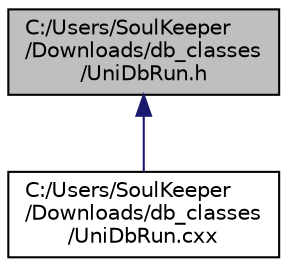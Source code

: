 digraph "C:/Users/SoulKeeper/Downloads/db_classes/UniDbRun.h"
{
  edge [fontname="Helvetica",fontsize="10",labelfontname="Helvetica",labelfontsize="10"];
  node [fontname="Helvetica",fontsize="10",shape=record];
  Node1 [label="C:/Users/SoulKeeper\l/Downloads/db_classes\l/UniDbRun.h",height=0.2,width=0.4,color="black", fillcolor="grey75", style="filled", fontcolor="black"];
  Node1 -> Node2 [dir="back",color="midnightblue",fontsize="10",style="solid",fontname="Helvetica"];
  Node2 [label="C:/Users/SoulKeeper\l/Downloads/db_classes\l/UniDbRun.cxx",height=0.2,width=0.4,color="black", fillcolor="white", style="filled",URL="$_uni_db_run_8cxx.html"];
}
